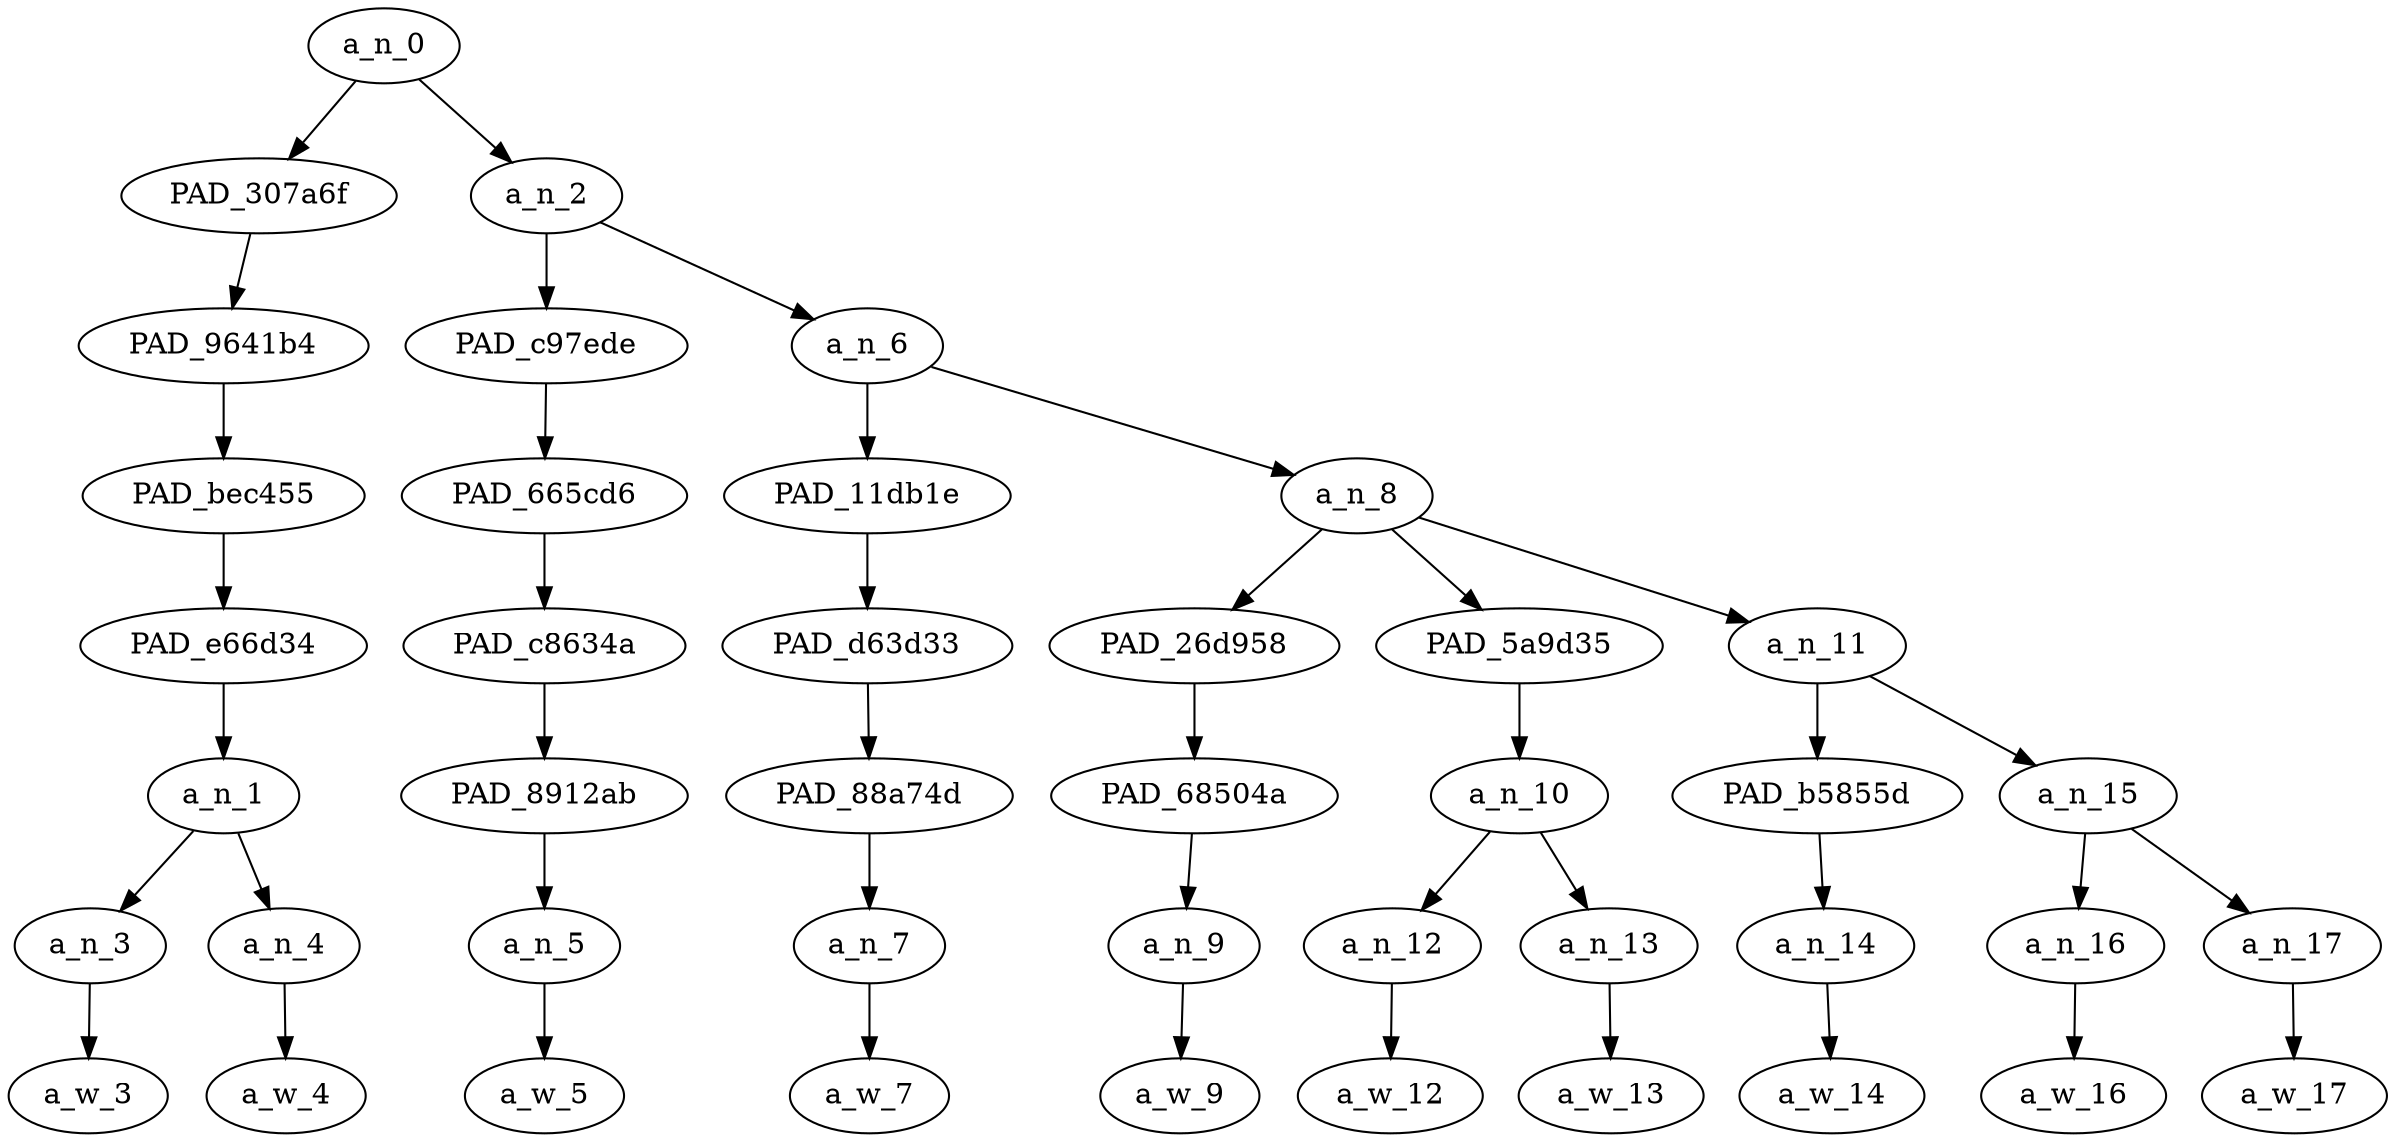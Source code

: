 strict digraph "" {
	a_n_0	[div_dir=1,
		index=0,
		level=7,
		pos="1.84375,7!",
		text_span="[0, 1, 2, 3, 4, 5, 6, 7, 8, 9]",
		value=1.00000001];
	PAD_307a6f	[div_dir=1,
		index=0,
		level=6,
		pos="0.5,6!",
		text_span="[0, 1]",
		value=0.21625387];
	a_n_0 -> PAD_307a6f;
	a_n_2	[div_dir=1,
		index=1,
		level=6,
		pos="3.1875,6!",
		text_span="[2, 3, 4, 5, 6, 7, 8, 9]",
		value=0.78295210];
	a_n_0 -> a_n_2;
	PAD_9641b4	[div_dir=1,
		index=0,
		level=5,
		pos="0.5,5!",
		text_span="[0, 1]",
		value=0.21625387];
	PAD_307a6f -> PAD_9641b4;
	PAD_bec455	[div_dir=1,
		index=0,
		level=4,
		pos="0.5,4!",
		text_span="[0, 1]",
		value=0.21625387];
	PAD_9641b4 -> PAD_bec455;
	PAD_e66d34	[div_dir=1,
		index=0,
		level=3,
		pos="0.5,3!",
		text_span="[0, 1]",
		value=0.21625387];
	PAD_bec455 -> PAD_e66d34;
	a_n_1	[div_dir=1,
		index=0,
		level=2,
		pos="0.5,2!",
		text_span="[0, 1]",
		value=0.21625387];
	PAD_e66d34 -> a_n_1;
	a_n_3	[div_dir=1,
		index=0,
		level=1,
		pos="0.0,1!",
		text_span="[0]",
		value=0.10381795];
	a_n_1 -> a_n_3;
	a_n_4	[div_dir=1,
		index=1,
		level=1,
		pos="1.0,1!",
		text_span="[1]",
		value=0.11213427];
	a_n_1 -> a_n_4;
	a_w_3	[div_dir=0,
		index=0,
		level=0,
		pos="0,0!",
		text_span="[0]",
		value="<user>"];
	a_n_3 -> a_w_3;
	a_w_4	[div_dir=0,
		index=1,
		level=0,
		pos="1,0!",
		text_span="[1]",
		value=y];
	a_n_4 -> a_w_4;
	PAD_c97ede	[div_dir=1,
		index=1,
		level=5,
		pos="2.0,5!",
		text_span="[2]",
		value=0.08314649];
	a_n_2 -> PAD_c97ede;
	a_n_6	[div_dir=1,
		index=2,
		level=5,
		pos="4.375,5!",
		text_span="[3, 4, 5, 6, 7, 8, 9]",
		value=0.69907105];
	a_n_2 -> a_n_6;
	PAD_665cd6	[div_dir=1,
		index=1,
		level=4,
		pos="2.0,4!",
		text_span="[2]",
		value=0.08314649];
	PAD_c97ede -> PAD_665cd6;
	PAD_c8634a	[div_dir=1,
		index=1,
		level=3,
		pos="2.0,3!",
		text_span="[2]",
		value=0.08314649];
	PAD_665cd6 -> PAD_c8634a;
	PAD_8912ab	[div_dir=1,
		index=1,
		level=2,
		pos="2.0,2!",
		text_span="[2]",
		value=0.08314649];
	PAD_c8634a -> PAD_8912ab;
	a_n_5	[div_dir=1,
		index=2,
		level=1,
		pos="2.0,1!",
		text_span="[2]",
		value=0.08314649];
	PAD_8912ab -> a_n_5;
	a_w_5	[div_dir=0,
		index=2,
		level=0,
		pos="2,0!",
		text_span="[2]",
		value=are];
	a_n_5 -> a_w_5;
	PAD_11db1e	[div_dir=1,
		index=2,
		level=4,
		pos="3.0,4!",
		text_span="[3]",
		value=0.13985307];
	a_n_6 -> PAD_11db1e;
	a_n_8	[div_dir=1,
		index=3,
		level=4,
		pos="5.75,4!",
		text_span="[4, 5, 6, 7, 8, 9]",
		value=0.55864610];
	a_n_6 -> a_n_8;
	PAD_d63d33	[div_dir=1,
		index=2,
		level=3,
		pos="3.0,3!",
		text_span="[3]",
		value=0.13985307];
	PAD_11db1e -> PAD_d63d33;
	PAD_88a74d	[div_dir=1,
		index=2,
		level=2,
		pos="3.0,2!",
		text_span="[3]",
		value=0.13985307];
	PAD_d63d33 -> PAD_88a74d;
	a_n_7	[div_dir=1,
		index=3,
		level=1,
		pos="3.0,1!",
		text_span="[3]",
		value=0.13985307];
	PAD_88a74d -> a_n_7;
	a_w_7	[div_dir=0,
		index=3,
		level=0,
		pos="3,0!",
		text_span="[3]",
		value=u];
	a_n_7 -> a_w_7;
	PAD_26d958	[div_dir=1,
		index=3,
		level=3,
		pos="4.0,3!",
		text_span="[4]",
		value=0.09191414];
	a_n_8 -> PAD_26d958;
	PAD_5a9d35	[div_dir=1,
		index=4,
		level=3,
		pos="5.5,3!",
		text_span="[5, 6]",
		value=0.11853526];
	a_n_8 -> PAD_5a9d35;
	a_n_11	[div_dir=1,
		index=5,
		level=3,
		pos="7.75,3!",
		text_span="[7, 8, 9]",
		value=0.34775611];
	a_n_8 -> a_n_11;
	PAD_68504a	[div_dir=1,
		index=3,
		level=2,
		pos="4.0,2!",
		text_span="[4]",
		value=0.09191414];
	PAD_26d958 -> PAD_68504a;
	a_n_9	[div_dir=1,
		index=4,
		level=1,
		pos="4.0,1!",
		text_span="[4]",
		value=0.09191414];
	PAD_68504a -> a_n_9;
	a_w_9	[div_dir=0,
		index=4,
		level=0,
		pos="4,0!",
		text_span="[4]",
		value=focusing];
	a_n_9 -> a_w_9;
	a_n_10	[div_dir=1,
		index=4,
		level=2,
		pos="5.5,2!",
		text_span="[5, 6]",
		value=0.11853526];
	PAD_5a9d35 -> a_n_10;
	a_n_12	[div_dir=-1,
		index=5,
		level=1,
		pos="5.0,1!",
		text_span="[5]",
		value=0.05367122];
	a_n_10 -> a_n_12;
	a_n_13	[div_dir=1,
		index=6,
		level=1,
		pos="6.0,1!",
		text_span="[6]",
		value=0.06442730];
	a_n_10 -> a_n_13;
	a_w_12	[div_dir=0,
		index=5,
		level=0,
		pos="5,0!",
		text_span="[5]",
		value=on];
	a_n_12 -> a_w_12;
	a_w_13	[div_dir=0,
		index=6,
		level=0,
		pos="6,0!",
		text_span="[6]",
		value=that];
	a_n_13 -> a_w_13;
	PAD_b5855d	[div_dir=1,
		index=5,
		level=2,
		pos="7.0,2!",
		text_span="[7]",
		value=0.07246719];
	a_n_11 -> PAD_b5855d;
	a_n_15	[div_dir=-1,
		index=6,
		level=2,
		pos="8.5,2!",
		text_span="[8, 9]",
		value=0.27509371];
	a_n_11 -> a_n_15;
	a_n_14	[div_dir=1,
		index=7,
		level=1,
		pos="7.0,1!",
		text_span="[7]",
		value=0.07246719];
	PAD_b5855d -> a_n_14;
	a_w_14	[div_dir=0,
		index=7,
		level=0,
		pos="7,0!",
		text_span="[7]",
		value=when];
	a_n_14 -> a_w_14;
	a_n_16	[div_dir=-1,
		index=8,
		level=1,
		pos="8.0,1!",
		text_span="[8]",
		value=0.17658922];
	a_n_15 -> a_n_16;
	a_n_17	[div_dir=1,
		index=9,
		level=1,
		pos="9.0,1!",
		text_span="[9]",
		value=0.09849441];
	a_n_15 -> a_n_17;
	a_w_16	[div_dir=0,
		index=8,
		level=0,
		pos="8,0!",
		text_span="[8]",
		value=nazis];
	a_n_16 -> a_w_16;
	a_w_17	[div_dir=0,
		index=9,
		level=0,
		pos="9,0!",
		text_span="[9]",
		value=exist];
	a_n_17 -> a_w_17;
}
